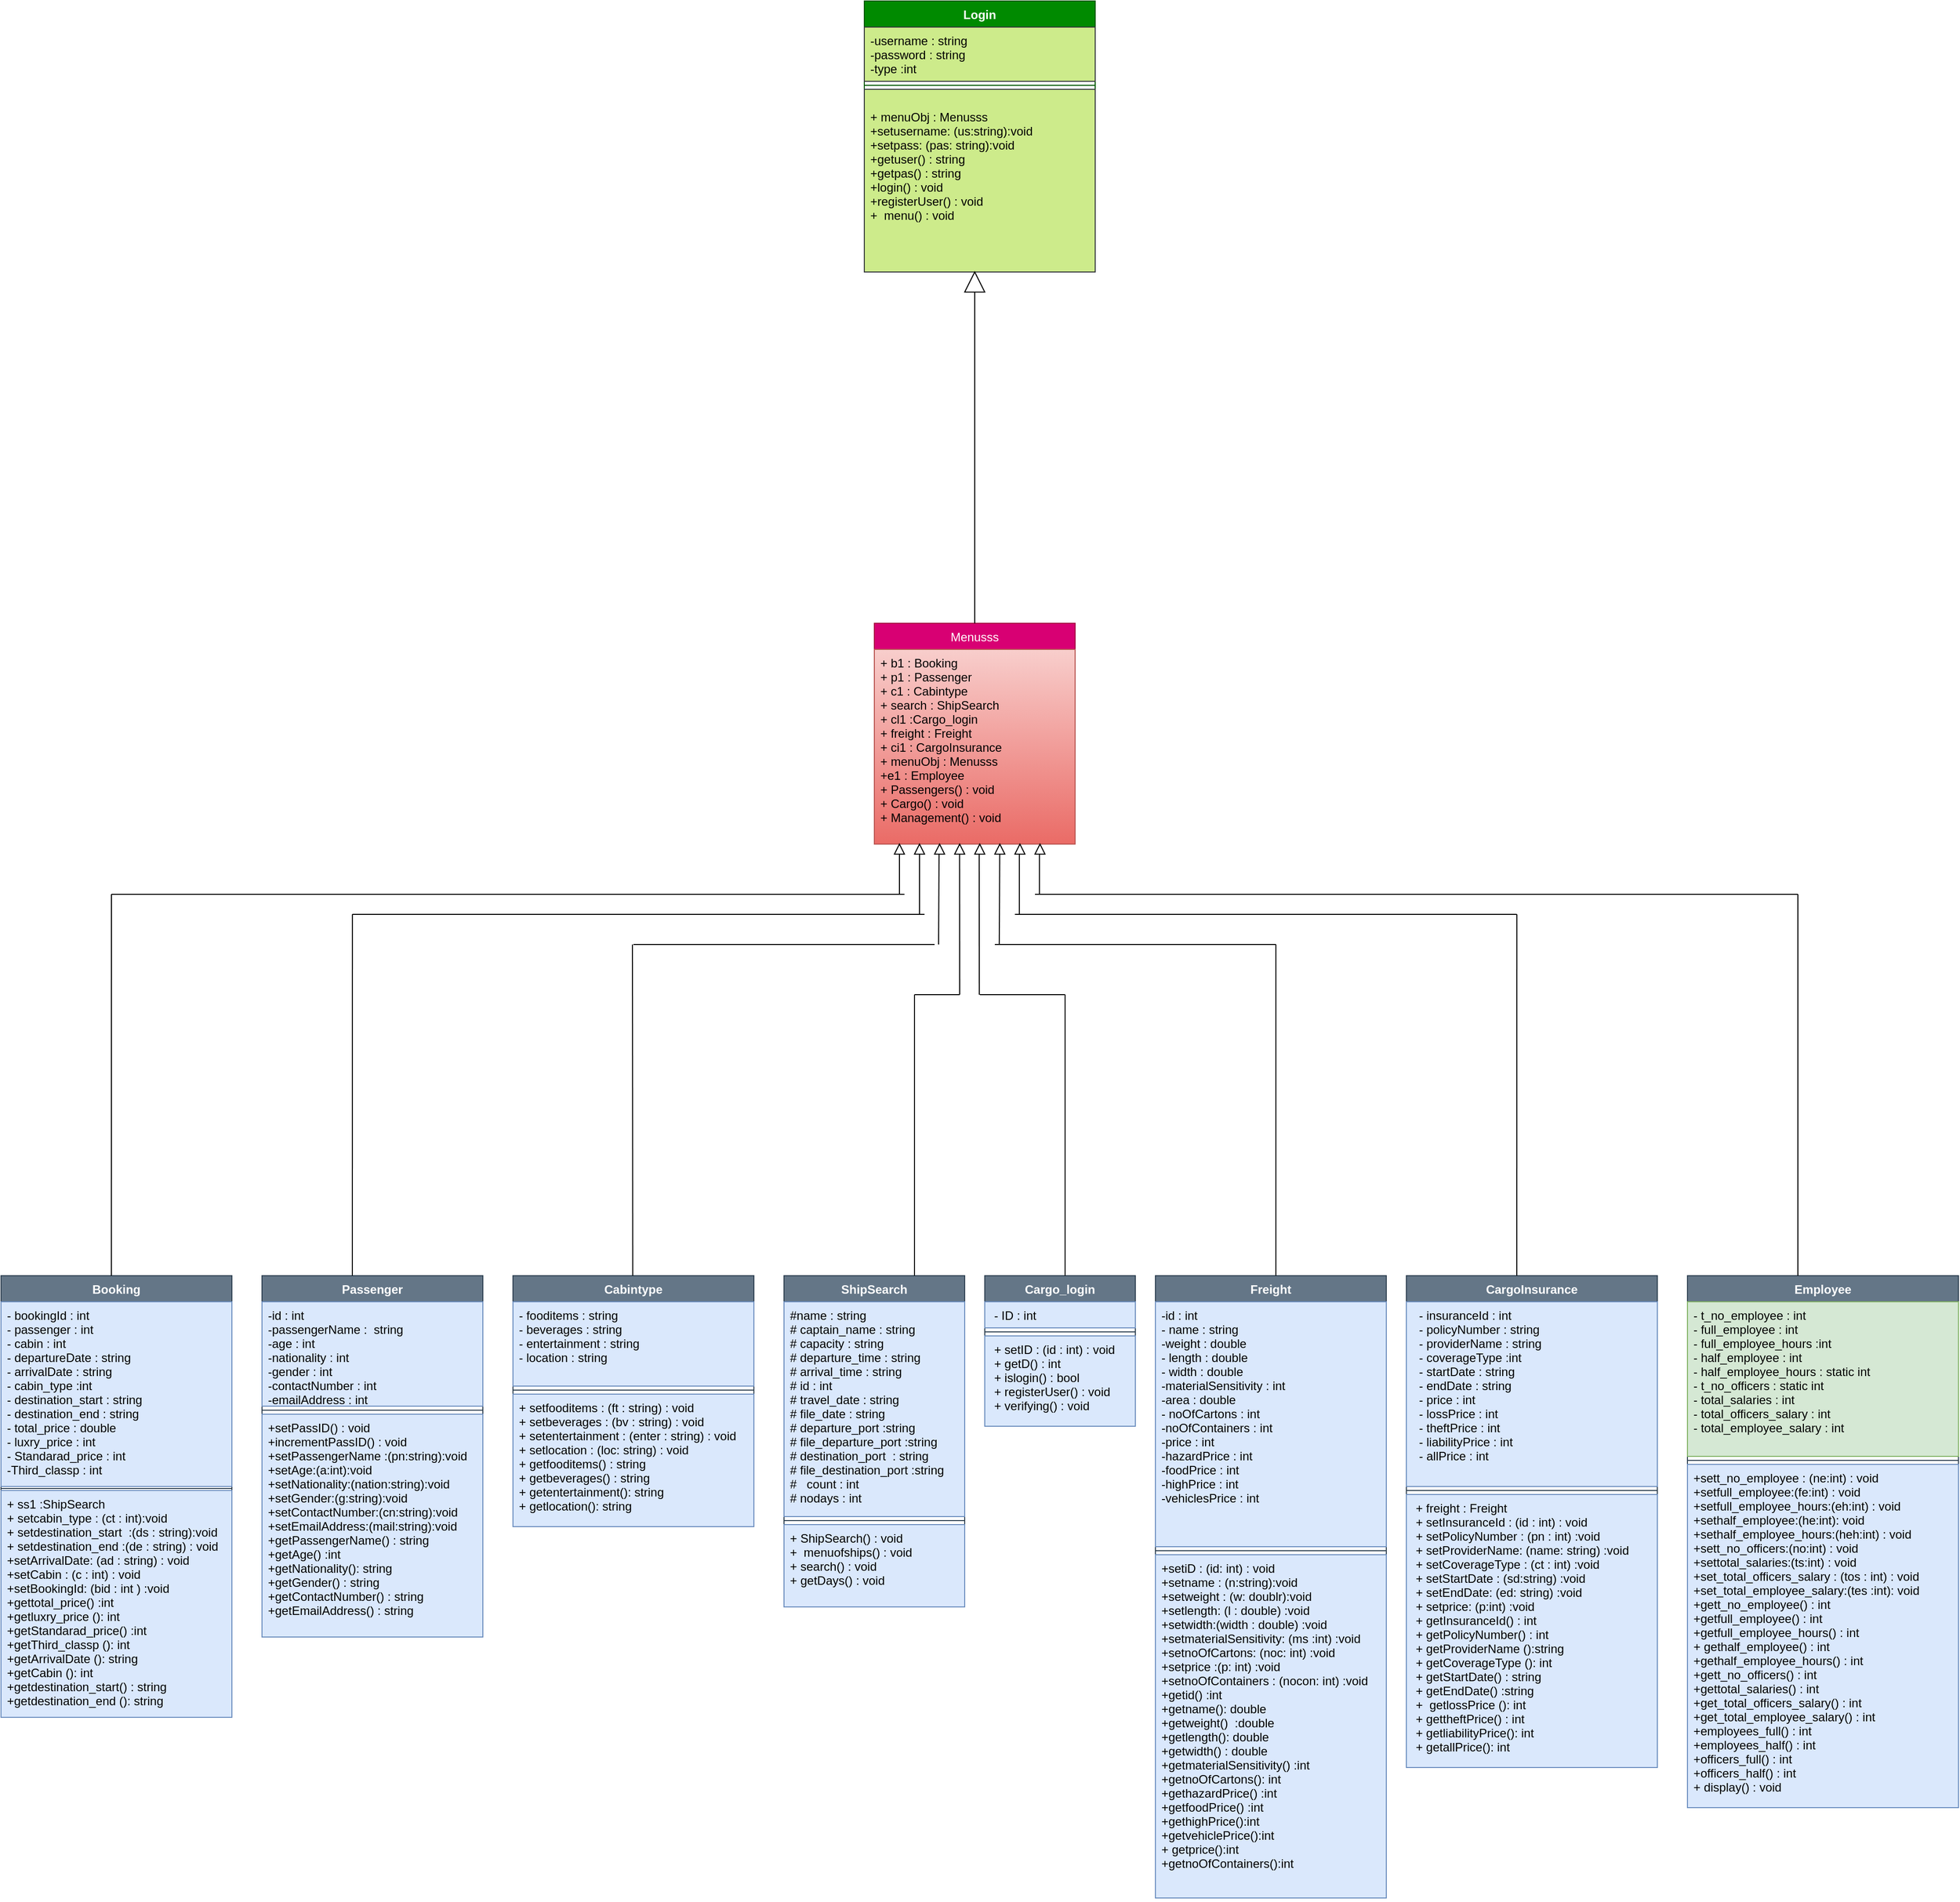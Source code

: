 <mxfile version="20.8.16" type="device"><diagram name="Page-1" id="kOoUoBZ99sIUN4hhtV4K"><mxGraphModel dx="2084" dy="1837" grid="1" gridSize="10" guides="1" tooltips="1" connect="1" arrows="1" fold="1" page="1" pageScale="1" pageWidth="850" pageHeight="1100" math="0" shadow="0"><root><mxCell id="0"/><mxCell id="1" parent="0"/><mxCell id="GzCBvPcIH6a8nWJzBj2j-1" value="Booking" style="swimlane;fontStyle=1;align=center;verticalAlign=top;childLayout=stackLayout;horizontal=1;startSize=26;horizontalStack=0;resizeParent=1;resizeParentMax=0;resizeLast=0;collapsible=1;marginBottom=0;fillColor=#647687;fontColor=#ffffff;strokeColor=#314354;" vertex="1" parent="1"><mxGeometry x="-430" y="640" width="230" height="440" as="geometry"><mxRectangle x="50" y="440" width="95" height="30" as="alternateBounds"/></mxGeometry></mxCell><mxCell id="GzCBvPcIH6a8nWJzBj2j-2" value="- bookingId : int&#10;- passenger : int&#10;- cabin : int&#10;- departureDate : string&#10;- arrivalDate : string&#10;- cabin_type :int&#10;- destination_start : string&#10;- destination_end : string&#10;- total_price : double&#10;- luxry_price : int&#10;- Standarad_price : int&#10;-Third_classp : int" style="text;strokeColor=#6c8ebf;fillColor=#dae8fc;align=left;verticalAlign=top;spacingLeft=4;spacingRight=4;overflow=hidden;rotatable=0;points=[[0,0.5],[1,0.5]];portConstraint=eastwest;" vertex="1" parent="GzCBvPcIH6a8nWJzBj2j-1"><mxGeometry y="26" width="230" height="184" as="geometry"/></mxCell><mxCell id="GzCBvPcIH6a8nWJzBj2j-3" value="" style="line;strokeWidth=1;fillColor=none;align=left;verticalAlign=middle;spacingTop=-1;spacingLeft=3;spacingRight=3;rotatable=0;labelPosition=right;points=[];portConstraint=eastwest;strokeColor=inherit;" vertex="1" parent="GzCBvPcIH6a8nWJzBj2j-1"><mxGeometry y="210" width="230" height="4" as="geometry"/></mxCell><mxCell id="GzCBvPcIH6a8nWJzBj2j-4" value="+ ss1 :ShipSearch&#10;+ setcabin_type : (ct : int):void&#10;+ setdestination_start  :(ds : string):void&#10;+ setdestination_end :(de : string) : void&#10;+setArrivalDate: (ad : string) : void&#10;+setCabin : (c : int) : void&#10;+setBookingId: (bid : int ) :void&#10;+gettotal_price() :int&#10;+getluxry_price (): int&#10;+getStandarad_price() :int&#10;+getThird_classp (): int&#10;+getArrivalDate (): string&#10;+getCabin (): int&#10;+getdestination_start() : string&#10;+getdestination_end (): string" style="text;strokeColor=#6c8ebf;fillColor=#dae8fc;align=left;verticalAlign=top;spacingLeft=4;spacingRight=4;overflow=hidden;rotatable=0;points=[[0,0.5],[1,0.5]];portConstraint=eastwest;" vertex="1" parent="GzCBvPcIH6a8nWJzBj2j-1"><mxGeometry y="214" width="230" height="226" as="geometry"/></mxCell><mxCell id="GzCBvPcIH6a8nWJzBj2j-5" value="Cabintype" style="swimlane;fontStyle=1;align=center;verticalAlign=top;childLayout=stackLayout;horizontal=1;startSize=26;horizontalStack=0;resizeParent=1;resizeParentMax=0;resizeLast=0;collapsible=1;marginBottom=0;fillColor=#647687;fontColor=#ffffff;strokeColor=#314354;" vertex="1" parent="1"><mxGeometry x="80" y="640" width="240" height="250" as="geometry"><mxRectangle x="440" y="560" width="100" height="30" as="alternateBounds"/></mxGeometry></mxCell><mxCell id="GzCBvPcIH6a8nWJzBj2j-6" value="- fooditems : string&#10;- beverages : string&#10;- entertainment : string&#10;- location : string" style="text;strokeColor=#6c8ebf;fillColor=#dae8fc;align=left;verticalAlign=top;spacingLeft=4;spacingRight=4;overflow=hidden;rotatable=0;points=[[0,0.5],[1,0.5]];portConstraint=eastwest;" vertex="1" parent="GzCBvPcIH6a8nWJzBj2j-5"><mxGeometry y="26" width="240" height="84" as="geometry"/></mxCell><mxCell id="GzCBvPcIH6a8nWJzBj2j-7" value="" style="line;strokeWidth=1;fillColor=none;align=left;verticalAlign=middle;spacingTop=-1;spacingLeft=3;spacingRight=3;rotatable=0;labelPosition=right;points=[];portConstraint=eastwest;strokeColor=inherit;" vertex="1" parent="GzCBvPcIH6a8nWJzBj2j-5"><mxGeometry y="110" width="240" height="8" as="geometry"/></mxCell><mxCell id="GzCBvPcIH6a8nWJzBj2j-8" value="+ setfooditems : (ft : string) : void&#10;+ setbeverages : (bv : string) : void&#10;+ setentertainment : (enter : string) : void&#10;+ setlocation : (loc: string) : void&#10;+ getfooditems() : string&#10;+ getbeverages() : string&#10;+ getentertainment(): string&#10;+ getlocation(): string" style="text;strokeColor=#6c8ebf;fillColor=#dae8fc;align=left;verticalAlign=top;spacingLeft=4;spacingRight=4;overflow=hidden;rotatable=0;points=[[0,0.5],[1,0.5]];portConstraint=eastwest;" vertex="1" parent="GzCBvPcIH6a8nWJzBj2j-5"><mxGeometry y="118" width="240" height="132" as="geometry"/></mxCell><mxCell id="GzCBvPcIH6a8nWJzBj2j-9" value="CargoInsurance" style="swimlane;fontStyle=1;align=center;verticalAlign=top;childLayout=stackLayout;horizontal=1;startSize=26;horizontalStack=0;resizeParent=1;resizeParentMax=0;resizeLast=0;collapsible=1;marginBottom=0;fillColor=#647687;fontColor=#ffffff;strokeColor=#314354;" vertex="1" parent="1"><mxGeometry x="970" y="640" width="250" height="490" as="geometry"><mxRectangle x="970" y="640" width="100" height="30" as="alternateBounds"/></mxGeometry></mxCell><mxCell id="GzCBvPcIH6a8nWJzBj2j-10" value="  - insuranceId : int&#10;  - policyNumber : string&#10;  - providerName : string&#10;  - coverageType :int&#10;  - startDate : string&#10;  - endDate : string&#10;  - price : int&#10;  - lossPrice : int&#10;  - theftPrice : int&#10;  - liabilityPrice : int&#10;  - allPrice : int" style="text;strokeColor=#6c8ebf;fillColor=#dae8fc;align=left;verticalAlign=top;spacingLeft=4;spacingRight=4;overflow=hidden;rotatable=0;points=[[0,0.5],[1,0.5]];portConstraint=eastwest;" vertex="1" parent="GzCBvPcIH6a8nWJzBj2j-9"><mxGeometry y="26" width="250" height="184" as="geometry"/></mxCell><mxCell id="GzCBvPcIH6a8nWJzBj2j-11" value="" style="line;strokeWidth=1;fillColor=none;align=left;verticalAlign=middle;spacingTop=-1;spacingLeft=3;spacingRight=3;rotatable=0;labelPosition=right;points=[];portConstraint=eastwest;strokeColor=inherit;" vertex="1" parent="GzCBvPcIH6a8nWJzBj2j-9"><mxGeometry y="210" width="250" height="8" as="geometry"/></mxCell><mxCell id="GzCBvPcIH6a8nWJzBj2j-12" value=" + freight : Freight&#10; + setInsuranceId : (id : int) : void&#10; + setPolicyNumber : (pn : int) :void&#10; + setProviderName: (name: string) :void&#10; + setCoverageType : (ct : int) :void&#10; + setStartDate : (sd:string) :void&#10; + setEndDate: (ed: string) :void&#10; + setprice: (p:int) :void&#10; + getInsuranceId() : int&#10; + getPolicyNumber() : int&#10; + getProviderName ():string&#10; + getCoverageType (): int&#10; + getStartDate() : string&#10; + getEndDate() :string&#10; +  getlossPrice (): int&#10; + gettheftPrice() : int&#10; + getliabilityPrice(): int&#10; + getallPrice(): int&#10;" style="text;strokeColor=#6c8ebf;fillColor=#dae8fc;align=left;verticalAlign=top;spacingLeft=4;spacingRight=4;overflow=hidden;rotatable=0;points=[[0,0.5],[1,0.5]];portConstraint=eastwest;" vertex="1" parent="GzCBvPcIH6a8nWJzBj2j-9"><mxGeometry y="218" width="250" height="272" as="geometry"/></mxCell><mxCell id="GzCBvPcIH6a8nWJzBj2j-14" value="Cargo_login" style="swimlane;fontStyle=1;align=center;verticalAlign=top;childLayout=stackLayout;horizontal=1;startSize=26;horizontalStack=0;resizeParent=1;resizeParentMax=0;resizeLast=0;collapsible=1;marginBottom=0;fillColor=#647687;fontColor=#ffffff;strokeColor=#314354;" vertex="1" parent="1"><mxGeometry x="550" y="640" width="150" height="150" as="geometry"><mxRectangle x="550" y="640" width="110" height="30" as="alternateBounds"/></mxGeometry></mxCell><mxCell id="GzCBvPcIH6a8nWJzBj2j-15" value=" - ID : int" style="text;strokeColor=#6c8ebf;fillColor=#dae8fc;align=left;verticalAlign=top;spacingLeft=4;spacingRight=4;overflow=hidden;rotatable=0;points=[[0,0.5],[1,0.5]];portConstraint=eastwest;" vertex="1" parent="GzCBvPcIH6a8nWJzBj2j-14"><mxGeometry y="26" width="150" height="26" as="geometry"/></mxCell><mxCell id="GzCBvPcIH6a8nWJzBj2j-16" value="" style="line;strokeWidth=1;fillColor=none;align=left;verticalAlign=middle;spacingTop=-1;spacingLeft=3;spacingRight=3;rotatable=0;labelPosition=right;points=[];portConstraint=eastwest;strokeColor=inherit;" vertex="1" parent="GzCBvPcIH6a8nWJzBj2j-14"><mxGeometry y="52" width="150" height="8" as="geometry"/></mxCell><mxCell id="GzCBvPcIH6a8nWJzBj2j-17" value=" + setID : (id : int) : void&#10; + getD() : int&#10; + islogin() : bool&#10; + registerUser() : void&#10; + verifying() : void" style="text;strokeColor=#6c8ebf;fillColor=#dae8fc;align=left;verticalAlign=top;spacingLeft=4;spacingRight=4;overflow=hidden;rotatable=0;points=[[0,0.5],[1,0.5]];portConstraint=eastwest;" vertex="1" parent="GzCBvPcIH6a8nWJzBj2j-14"><mxGeometry y="60" width="150" height="90" as="geometry"/></mxCell><mxCell id="GzCBvPcIH6a8nWJzBj2j-19" value="Employee" style="swimlane;fontStyle=1;align=center;verticalAlign=top;childLayout=stackLayout;horizontal=1;startSize=26;horizontalStack=0;resizeParent=1;resizeParentMax=0;resizeLast=0;collapsible=1;marginBottom=0;fillColor=#647687;fontColor=#ffffff;strokeColor=#314354;" vertex="1" parent="1"><mxGeometry x="1250" y="640" width="270" height="530" as="geometry"><mxRectangle x="1250" y="640" width="100" height="30" as="alternateBounds"/></mxGeometry></mxCell><mxCell id="GzCBvPcIH6a8nWJzBj2j-20" value="- t_no_employee : int&#10;- full_employee : int&#10;- full_employee_hours :int&#10;- half_employee : int&#10;&#9;&#9;- half_employee_hours : static int&#10;&#9;&#9;- t_no_officers : static int&#10;&#9;&#9;- total_salaries : int&#10;&#9;&#9;- total_officers_salary : int&#10;&#9;&#9;- total_employee_salary : int" style="text;strokeColor=#82b366;fillColor=#d5e8d4;align=left;verticalAlign=top;spacingLeft=4;spacingRight=4;overflow=hidden;rotatable=0;points=[[0,0.5],[1,0.5]];portConstraint=eastwest;" vertex="1" parent="GzCBvPcIH6a8nWJzBj2j-19"><mxGeometry y="26" width="270" height="154" as="geometry"/></mxCell><mxCell id="GzCBvPcIH6a8nWJzBj2j-21" value="" style="line;strokeWidth=1;fillColor=none;align=left;verticalAlign=middle;spacingTop=-1;spacingLeft=3;spacingRight=3;rotatable=0;labelPosition=right;points=[];portConstraint=eastwest;strokeColor=inherit;" vertex="1" parent="GzCBvPcIH6a8nWJzBj2j-19"><mxGeometry y="180" width="270" height="8" as="geometry"/></mxCell><mxCell id="GzCBvPcIH6a8nWJzBj2j-22" value="+sett_no_employee : (ne:int) : void&#10;+setfull_employee:(fe:int) : void&#10;+setfull_employee_hours:(eh:int) : void&#10;+sethalf_employee:(he:int): void&#10;+sethalf_employee_hours:(heh:int) : void&#10;+sett_no_officers:(no:int) : void&#10;+settotal_salaries:(ts:int) : void&#10;+set_total_officers_salary : (tos : int) : void&#10;+set_total_employee_salary:(tes :int): void&#10;+gett_no_employee() : int&#10;+getfull_employee() : int&#10;+getfull_employee_hours() : int&#10;+ gethalf_employee() : int&#10;+gethalf_employee_hours() : int&#10;+gett_no_officers() : int&#10;+gettotal_salaries() : int&#10;+get_total_officers_salary() : int&#10;+get_total_employee_salary() : int&#10;+employees_full() : int&#10;+employees_half() : int&#10;+officers_full() : int&#10;+officers_half() : int&#10;+ display() : void" style="text;strokeColor=#6c8ebf;fillColor=#dae8fc;align=left;verticalAlign=top;spacingLeft=4;spacingRight=4;overflow=hidden;rotatable=0;points=[[0,0.5],[1,0.5]];portConstraint=eastwest;" vertex="1" parent="GzCBvPcIH6a8nWJzBj2j-19"><mxGeometry y="188" width="270" height="342" as="geometry"/></mxCell><mxCell id="GzCBvPcIH6a8nWJzBj2j-23" value="Freight" style="swimlane;fontStyle=1;align=center;verticalAlign=top;childLayout=stackLayout;horizontal=1;startSize=26;horizontalStack=0;resizeParent=1;resizeParentMax=0;resizeLast=0;collapsible=1;marginBottom=0;fillColor=#647687;fontColor=#ffffff;strokeColor=#314354;" vertex="1" parent="1"><mxGeometry x="720" y="640" width="230" height="620" as="geometry"><mxRectangle x="720" y="640" width="80" height="30" as="alternateBounds"/></mxGeometry></mxCell><mxCell id="GzCBvPcIH6a8nWJzBj2j-24" value="-id : int&#10;&#9;&#9;- name : string&#10;&#9;&#9;-weight : double&#10;&#9;&#9;- length : double&#10;&#9;&#9;- width : double&#10;&#9;&#9;-materialSensitivity : int&#10;&#9;&#9;-area : double&#10;&#9;&#9;- noOfCartons : int&#10;&#9;&#9;-noOfContainers : int&#10;&#9;&#9;-price : int&#10;&#9;&#9;-hazardPrice : int&#10;&#9;&#9;-foodPrice : int&#10;&#9;&#9;-highPrice : int&#10;&#9;&#9;-vehiclesPrice : int" style="text;strokeColor=#6c8ebf;fillColor=#dae8fc;align=left;verticalAlign=top;spacingLeft=4;spacingRight=4;overflow=hidden;rotatable=0;points=[[0,0.5],[1,0.5]];portConstraint=eastwest;" vertex="1" parent="GzCBvPcIH6a8nWJzBj2j-23"><mxGeometry y="26" width="230" height="244" as="geometry"/></mxCell><mxCell id="GzCBvPcIH6a8nWJzBj2j-25" value="" style="line;strokeWidth=1;fillColor=none;align=left;verticalAlign=middle;spacingTop=-1;spacingLeft=3;spacingRight=3;rotatable=0;labelPosition=right;points=[];portConstraint=eastwest;strokeColor=inherit;" vertex="1" parent="GzCBvPcIH6a8nWJzBj2j-23"><mxGeometry y="270" width="230" height="8" as="geometry"/></mxCell><mxCell id="GzCBvPcIH6a8nWJzBj2j-26" value="+setiD : (id: int) : void&#10;+setname : (n:string):void&#10;+setweight : (w: doublr):void&#10;+setlength: (l : double) :void&#10;+setwidth:(width : double) :void&#10;+setmaterialSensitivity: (ms :int) :void&#10;+setnoOfCartons: (noc: int) :void&#10;+setprice :(p: int) :void&#10;+setnoOfContainers : (nocon: int) :void&#10;+getid() :int&#10;+getname(): double&#10;+getweight()  :double&#10;+getlength(): double&#10;+getwidth() : double&#10;+getmaterialSensitivity() :int&#10;+getnoOfCartons(): int&#10;+gethazardPrice() :int&#10;+getfoodPrice() :int&#10;+gethighPrice():int&#10;+getvehiclePrice():int&#10;+ getprice():int&#10;+getnoOfContainers():int" style="text;strokeColor=#6c8ebf;fillColor=#dae8fc;align=left;verticalAlign=top;spacingLeft=4;spacingRight=4;overflow=hidden;rotatable=0;points=[[0,0.5],[1,0.5]];portConstraint=eastwest;" vertex="1" parent="GzCBvPcIH6a8nWJzBj2j-23"><mxGeometry y="278" width="230" height="342" as="geometry"/></mxCell><mxCell id="GzCBvPcIH6a8nWJzBj2j-27" value="Login" style="swimlane;fontStyle=1;align=center;verticalAlign=top;childLayout=stackLayout;horizontal=1;startSize=26;horizontalStack=0;resizeParent=1;resizeParentMax=0;resizeLast=0;collapsible=1;marginBottom=0;fillColor=#008a00;strokeColor=#005700;fontColor=#ffffff;" vertex="1" parent="1"><mxGeometry x="430" y="-630" width="230" height="270" as="geometry"><mxRectangle x="505" y="-300" width="70" height="30" as="alternateBounds"/></mxGeometry></mxCell><mxCell id="GzCBvPcIH6a8nWJzBj2j-28" value="-username : string&#10;-password : string&#10;-type :int" style="text;strokeColor=#36393d;fillColor=#cdeb8b;align=left;verticalAlign=top;spacingLeft=4;spacingRight=4;overflow=hidden;rotatable=0;points=[[0,0.5],[1,0.5]];portConstraint=eastwest;" vertex="1" parent="GzCBvPcIH6a8nWJzBj2j-27"><mxGeometry y="26" width="230" height="54" as="geometry"/></mxCell><mxCell id="GzCBvPcIH6a8nWJzBj2j-29" value="" style="line;strokeWidth=1;fillColor=none;align=left;verticalAlign=middle;spacingTop=-1;spacingLeft=3;spacingRight=3;rotatable=0;labelPosition=right;points=[];portConstraint=eastwest;strokeColor=inherit;" vertex="1" parent="GzCBvPcIH6a8nWJzBj2j-27"><mxGeometry y="80" width="230" height="8" as="geometry"/></mxCell><mxCell id="GzCBvPcIH6a8nWJzBj2j-30" value="&#10;+ menuObj : Menusss&#10;+setusername: (us:string):void&#10;+setpass: (pas: string):void&#10;+getuser() : string&#10;+getpas() : string&#10;+login() : void&#10;+registerUser() : void&#10;+  menu() : void" style="text;strokeColor=#36393d;fillColor=#cdeb8b;align=left;verticalAlign=top;spacingLeft=4;spacingRight=4;overflow=hidden;rotatable=0;points=[[0,0.5],[1,0.5]];portConstraint=eastwest;" vertex="1" parent="GzCBvPcIH6a8nWJzBj2j-27"><mxGeometry y="88" width="230" height="182" as="geometry"/></mxCell><mxCell id="GzCBvPcIH6a8nWJzBj2j-36" value="Menusss" style="swimlane;fontStyle=0;childLayout=stackLayout;horizontal=1;startSize=26;fillColor=#d80073;horizontalStack=0;resizeParent=1;resizeParentMax=0;resizeLast=0;collapsible=1;marginBottom=0;strokeColor=#A50040;fontColor=#ffffff;" vertex="1" parent="1"><mxGeometry x="440" y="-10" width="200" height="220" as="geometry"><mxRectangle x="370" y="200" width="90" height="30" as="alternateBounds"/></mxGeometry></mxCell><mxCell id="GzCBvPcIH6a8nWJzBj2j-37" value="+ b1 : Booking &#10;+ p1 : Passenger &#10;+ c1 : Cabintype &#10;+ search : ShipSearch&#10;+ cl1 :Cargo_login &#10;+ freight : Freight &#10;+ ci1 : CargoInsurance &#10;+ menuObj : Menusss&#10;+e1 : Employee&#10;+ Passengers() : void&#10;+ Cargo() : void&#10;+ Management() : void" style="text;strokeColor=#b85450;fillColor=#f8cecc;align=left;verticalAlign=top;spacingLeft=4;spacingRight=4;overflow=hidden;rotatable=0;points=[[0,0.5],[1,0.5]];portConstraint=eastwest;gradientColor=#ea6b66;" vertex="1" parent="GzCBvPcIH6a8nWJzBj2j-36"><mxGeometry y="26" width="200" height="194" as="geometry"/></mxCell><mxCell id="GzCBvPcIH6a8nWJzBj2j-40" value="Passenger" style="swimlane;fontStyle=1;align=center;verticalAlign=top;childLayout=stackLayout;horizontal=1;startSize=26;horizontalStack=0;resizeParent=1;resizeParentMax=0;resizeLast=0;collapsible=1;marginBottom=0;fillColor=#647687;fontColor=#ffffff;strokeColor=#314354;" vertex="1" parent="1"><mxGeometry x="-170" y="640" width="220" height="360" as="geometry"><mxRectangle x="280" y="560" width="100" height="30" as="alternateBounds"/></mxGeometry></mxCell><mxCell id="GzCBvPcIH6a8nWJzBj2j-41" value="-id : int&#10;-passengerName :  string&#10;-age : int&#10;-nationality : int&#10;-gender : int&#10;-contactNumber : int&#10;-emailAddress : int" style="text;strokeColor=#6c8ebf;fillColor=#dae8fc;align=left;verticalAlign=top;spacingLeft=4;spacingRight=4;overflow=hidden;rotatable=0;points=[[0,0.5],[1,0.5]];portConstraint=eastwest;" vertex="1" parent="GzCBvPcIH6a8nWJzBj2j-40"><mxGeometry y="26" width="220" height="104" as="geometry"/></mxCell><mxCell id="GzCBvPcIH6a8nWJzBj2j-42" value="" style="line;strokeWidth=1;fillColor=none;align=left;verticalAlign=middle;spacingTop=-1;spacingLeft=3;spacingRight=3;rotatable=0;labelPosition=right;points=[];portConstraint=eastwest;strokeColor=inherit;" vertex="1" parent="GzCBvPcIH6a8nWJzBj2j-40"><mxGeometry y="130" width="220" height="8" as="geometry"/></mxCell><mxCell id="GzCBvPcIH6a8nWJzBj2j-43" value="+setPassID() : void&#10;+incrementPassID() : void&#10;+setPassengerName :(pn:string):void&#10;+setAge:(a:int):void&#10;+setNationality:(nation:string):void&#10;+setGender:(g:string):void&#10;+setContactNumber:(cn:string):void&#10;+setEmailAddress:(mail:string):void&#10;+getPassengerName() : string&#10;+getAge() :int&#10;+getNationality(): string &#10;+getGender() : string&#10;+getContactNumber() : string&#10;+getEmailAddress() : string" style="text;strokeColor=#6c8ebf;fillColor=#dae8fc;align=left;verticalAlign=top;spacingLeft=4;spacingRight=4;overflow=hidden;rotatable=0;points=[[0,0.5],[1,0.5]];portConstraint=eastwest;" vertex="1" parent="GzCBvPcIH6a8nWJzBj2j-40"><mxGeometry y="138" width="220" height="222" as="geometry"/></mxCell><mxCell id="GzCBvPcIH6a8nWJzBj2j-44" value="ShipSearch" style="swimlane;fontStyle=1;align=center;verticalAlign=top;childLayout=stackLayout;horizontal=1;startSize=26;horizontalStack=0;resizeParent=1;resizeParentMax=0;resizeLast=0;collapsible=1;marginBottom=0;fillColor=#647687;fontColor=#ffffff;strokeColor=#314354;" vertex="1" parent="1"><mxGeometry x="350" y="640" width="180" height="330" as="geometry"><mxRectangle x="700" y="560" width="110" height="30" as="alternateBounds"/></mxGeometry></mxCell><mxCell id="GzCBvPcIH6a8nWJzBj2j-45" value="#name : string&#10;# captain_name : string&#10;# capacity : string&#10;# departure_time : string&#10;# arrival_time : string&#10;# id : int&#10;# travel_date : string&#10;# file_date : string &#10;# departure_port :string&#10;# file_departure_port :string&#10;# destination_port  : string&#10;# file_destination_port :string&#10;#   count : int&#10;# nodays : int" style="text;strokeColor=#6c8ebf;fillColor=#dae8fc;align=left;verticalAlign=top;spacingLeft=4;spacingRight=4;overflow=hidden;rotatable=0;points=[[0,0.5],[1,0.5]];portConstraint=eastwest;" vertex="1" parent="GzCBvPcIH6a8nWJzBj2j-44"><mxGeometry y="26" width="180" height="214" as="geometry"/></mxCell><mxCell id="GzCBvPcIH6a8nWJzBj2j-46" value="" style="line;strokeWidth=1;fillColor=none;align=left;verticalAlign=middle;spacingTop=-1;spacingLeft=3;spacingRight=3;rotatable=0;labelPosition=right;points=[];portConstraint=eastwest;strokeColor=inherit;" vertex="1" parent="GzCBvPcIH6a8nWJzBj2j-44"><mxGeometry y="240" width="180" height="8" as="geometry"/></mxCell><mxCell id="GzCBvPcIH6a8nWJzBj2j-47" value="+ ShipSearch() : void&#10;+  menuofships() : void&#10;+ search() : void&#10;+ getDays() : void " style="text;strokeColor=#6c8ebf;fillColor=#dae8fc;align=left;verticalAlign=top;spacingLeft=4;spacingRight=4;overflow=hidden;rotatable=0;points=[[0,0.5],[1,0.5]];portConstraint=eastwest;" vertex="1" parent="GzCBvPcIH6a8nWJzBj2j-44"><mxGeometry y="248" width="180" height="82" as="geometry"/></mxCell><mxCell id="GzCBvPcIH6a8nWJzBj2j-58" value="" style="triangle;whiteSpace=wrap;html=1;direction=north;" vertex="1" parent="1"><mxGeometry x="530" y="-360" width="20" height="20" as="geometry"/></mxCell><mxCell id="GzCBvPcIH6a8nWJzBj2j-60" value="" style="triangle;whiteSpace=wrap;html=1;direction=north;" vertex="1" parent="1"><mxGeometry x="460" y="210" width="10" height="10" as="geometry"/></mxCell><mxCell id="GzCBvPcIH6a8nWJzBj2j-62" value="" style="triangle;whiteSpace=wrap;html=1;direction=north;" vertex="1" parent="1"><mxGeometry x="580" y="210" width="10" height="10" as="geometry"/></mxCell><mxCell id="GzCBvPcIH6a8nWJzBj2j-64" value="" style="triangle;whiteSpace=wrap;html=1;direction=north;" vertex="1" parent="1"><mxGeometry x="480" y="210" width="10" height="10" as="geometry"/></mxCell><mxCell id="GzCBvPcIH6a8nWJzBj2j-65" value="" style="triangle;whiteSpace=wrap;html=1;direction=north;" vertex="1" parent="1"><mxGeometry x="500" y="210" width="10" height="10" as="geometry"/></mxCell><mxCell id="GzCBvPcIH6a8nWJzBj2j-66" value="" style="triangle;whiteSpace=wrap;html=1;direction=north;" vertex="1" parent="1"><mxGeometry x="520" y="210" width="10" height="10" as="geometry"/></mxCell><mxCell id="GzCBvPcIH6a8nWJzBj2j-67" value="" style="triangle;whiteSpace=wrap;html=1;direction=north;" vertex="1" parent="1"><mxGeometry x="540" y="210" width="10" height="10" as="geometry"/></mxCell><mxCell id="GzCBvPcIH6a8nWJzBj2j-68" value="" style="triangle;whiteSpace=wrap;html=1;direction=north;" vertex="1" parent="1"><mxGeometry x="560" y="210" width="10" height="10" as="geometry"/></mxCell><mxCell id="GzCBvPcIH6a8nWJzBj2j-71" value="" style="endArrow=none;html=1;rounded=0;fontColor=none;exitX=0.5;exitY=0;exitDx=0;exitDy=0;" edge="1" parent="1" source="GzCBvPcIH6a8nWJzBj2j-36"><mxGeometry width="50" height="50" relative="1" as="geometry"><mxPoint x="710" y="-270" as="sourcePoint"/><mxPoint x="540" y="-340" as="targetPoint"/></mxGeometry></mxCell><mxCell id="GzCBvPcIH6a8nWJzBj2j-72" value="" style="endArrow=none;html=1;rounded=0;fontColor=none;exitX=0.478;exitY=0;exitDx=0;exitDy=0;exitPerimeter=0;" edge="1" parent="1" source="GzCBvPcIH6a8nWJzBj2j-1"><mxGeometry width="50" height="50" relative="1" as="geometry"><mxPoint x="-310" y="580" as="sourcePoint"/><mxPoint x="-320" y="260" as="targetPoint"/><Array as="points"/></mxGeometry></mxCell><mxCell id="GzCBvPcIH6a8nWJzBj2j-73" value="" style="endArrow=none;html=1;rounded=0;fontColor=none;exitX=0.478;exitY=0;exitDx=0;exitDy=0;exitPerimeter=0;" edge="1" parent="1"><mxGeometry width="50" height="50" relative="1" as="geometry"><mxPoint x="-80.0" y="640" as="sourcePoint"/><mxPoint x="-79.94" y="280" as="targetPoint"/></mxGeometry></mxCell><mxCell id="GzCBvPcIH6a8nWJzBj2j-74" value="" style="endArrow=none;html=1;rounded=0;fontColor=none;exitX=0.478;exitY=0;exitDx=0;exitDy=0;exitPerimeter=0;" edge="1" parent="1"><mxGeometry width="50" height="50" relative="1" as="geometry"><mxPoint x="199.33" y="640" as="sourcePoint"/><mxPoint x="199" y="310" as="targetPoint"/></mxGeometry></mxCell><mxCell id="GzCBvPcIH6a8nWJzBj2j-75" value="" style="endArrow=none;html=1;rounded=0;fontColor=none;exitX=0.478;exitY=0;exitDx=0;exitDy=0;exitPerimeter=0;" edge="1" parent="1"><mxGeometry width="50" height="50" relative="1" as="geometry"><mxPoint x="480.0" y="640" as="sourcePoint"/><mxPoint x="480" y="360" as="targetPoint"/></mxGeometry></mxCell><mxCell id="GzCBvPcIH6a8nWJzBj2j-76" value="" style="endArrow=none;html=1;rounded=0;fontColor=none;exitX=0.478;exitY=0;exitDx=0;exitDy=0;exitPerimeter=0;" edge="1" parent="1"><mxGeometry width="50" height="50" relative="1" as="geometry"><mxPoint x="630" y="640" as="sourcePoint"/><mxPoint x="630" y="360" as="targetPoint"/></mxGeometry></mxCell><mxCell id="GzCBvPcIH6a8nWJzBj2j-77" value="" style="endArrow=none;html=1;rounded=0;fontColor=none;exitX=0.478;exitY=0;exitDx=0;exitDy=0;exitPerimeter=0;" edge="1" parent="1"><mxGeometry width="50" height="50" relative="1" as="geometry"><mxPoint x="840" y="640" as="sourcePoint"/><mxPoint x="840" y="310" as="targetPoint"/></mxGeometry></mxCell><mxCell id="GzCBvPcIH6a8nWJzBj2j-78" value="" style="endArrow=none;html=1;rounded=0;fontColor=none;exitX=0.478;exitY=0;exitDx=0;exitDy=0;exitPerimeter=0;" edge="1" parent="1"><mxGeometry width="50" height="50" relative="1" as="geometry"><mxPoint x="1080" y="640" as="sourcePoint"/><mxPoint x="1080.06" y="280" as="targetPoint"/></mxGeometry></mxCell><mxCell id="GzCBvPcIH6a8nWJzBj2j-79" value="" style="endArrow=none;html=1;rounded=0;fontColor=none;exitX=0.478;exitY=0;exitDx=0;exitDy=0;exitPerimeter=0;" edge="1" parent="1"><mxGeometry width="50" height="50" relative="1" as="geometry"><mxPoint x="1360" y="640" as="sourcePoint"/><mxPoint x="1360" y="260" as="targetPoint"/></mxGeometry></mxCell><mxCell id="GzCBvPcIH6a8nWJzBj2j-83" value="" style="endArrow=none;html=1;rounded=0;fontColor=none;entryX=0;entryY=0.5;entryDx=0;entryDy=0;" edge="1" parent="1" target="GzCBvPcIH6a8nWJzBj2j-60"><mxGeometry width="50" height="50" relative="1" as="geometry"><mxPoint x="465" y="260" as="sourcePoint"/><mxPoint x="270" y="380" as="targetPoint"/></mxGeometry></mxCell><mxCell id="GzCBvPcIH6a8nWJzBj2j-84" value="" style="endArrow=none;html=1;rounded=0;fontColor=none;" edge="1" parent="1"><mxGeometry width="50" height="50" relative="1" as="geometry"><mxPoint x="-320" y="260" as="sourcePoint"/><mxPoint x="470" y="260" as="targetPoint"/></mxGeometry></mxCell><mxCell id="GzCBvPcIH6a8nWJzBj2j-85" value="" style="endArrow=none;html=1;rounded=0;fontColor=none;entryX=0;entryY=0.5;entryDx=0;entryDy=0;" edge="1" parent="1" target="GzCBvPcIH6a8nWJzBj2j-64"><mxGeometry width="50" height="50" relative="1" as="geometry"><mxPoint x="485" y="280" as="sourcePoint"/><mxPoint x="490" y="230" as="targetPoint"/></mxGeometry></mxCell><mxCell id="GzCBvPcIH6a8nWJzBj2j-86" value="" style="endArrow=none;html=1;rounded=0;fontColor=none;" edge="1" parent="1"><mxGeometry width="50" height="50" relative="1" as="geometry"><mxPoint x="-80" y="280" as="sourcePoint"/><mxPoint x="490" y="280" as="targetPoint"/></mxGeometry></mxCell><mxCell id="GzCBvPcIH6a8nWJzBj2j-87" value="" style="endArrow=none;html=1;rounded=0;fontColor=none;entryX=0;entryY=0.5;entryDx=0;entryDy=0;" edge="1" parent="1"><mxGeometry width="50" height="50" relative="1" as="geometry"><mxPoint x="504" y="310" as="sourcePoint"/><mxPoint x="504.44" y="220" as="targetPoint"/></mxGeometry></mxCell><mxCell id="GzCBvPcIH6a8nWJzBj2j-88" value="" style="endArrow=none;html=1;rounded=0;fontColor=none;" edge="1" parent="1"><mxGeometry width="50" height="50" relative="1" as="geometry"><mxPoint x="200" y="310" as="sourcePoint"/><mxPoint x="500" y="310" as="targetPoint"/></mxGeometry></mxCell><mxCell id="GzCBvPcIH6a8nWJzBj2j-89" value="" style="endArrow=none;html=1;rounded=0;fontColor=none;entryX=0;entryY=0.5;entryDx=0;entryDy=0;" edge="1" parent="1"><mxGeometry width="50" height="50" relative="1" as="geometry"><mxPoint x="525" y="360" as="sourcePoint"/><mxPoint x="524.88" y="220" as="targetPoint"/></mxGeometry></mxCell><mxCell id="GzCBvPcIH6a8nWJzBj2j-90" value="" style="endArrow=none;html=1;rounded=0;fontColor=none;entryX=0;entryY=0.5;entryDx=0;entryDy=0;" edge="1" parent="1"><mxGeometry width="50" height="50" relative="1" as="geometry"><mxPoint x="564.44" y="310" as="sourcePoint"/><mxPoint x="564.88" y="220" as="targetPoint"/></mxGeometry></mxCell><mxCell id="GzCBvPcIH6a8nWJzBj2j-91" value="" style="endArrow=none;html=1;rounded=0;fontColor=none;entryX=0;entryY=0.5;entryDx=0;entryDy=0;" edge="1" parent="1"><mxGeometry width="50" height="50" relative="1" as="geometry"><mxPoint x="544.56" y="360" as="sourcePoint"/><mxPoint x="544.44" y="220" as="targetPoint"/></mxGeometry></mxCell><mxCell id="GzCBvPcIH6a8nWJzBj2j-92" value="" style="endArrow=none;html=1;rounded=0;fontColor=none;" edge="1" parent="1"><mxGeometry width="50" height="50" relative="1" as="geometry"><mxPoint x="480" y="360" as="sourcePoint"/><mxPoint x="525" y="360" as="targetPoint"/></mxGeometry></mxCell><mxCell id="GzCBvPcIH6a8nWJzBj2j-93" value="" style="endArrow=none;html=1;rounded=0;fontColor=none;" edge="1" parent="1"><mxGeometry width="50" height="50" relative="1" as="geometry"><mxPoint x="545" y="360" as="sourcePoint"/><mxPoint x="630" y="360" as="targetPoint"/></mxGeometry></mxCell><mxCell id="GzCBvPcIH6a8nWJzBj2j-94" value="" style="endArrow=none;html=1;rounded=0;fontColor=none;" edge="1" parent="1"><mxGeometry width="50" height="50" relative="1" as="geometry"><mxPoint x="560" y="310" as="sourcePoint"/><mxPoint x="840" y="310" as="targetPoint"/></mxGeometry></mxCell><mxCell id="GzCBvPcIH6a8nWJzBj2j-95" value="" style="endArrow=none;html=1;rounded=0;fontColor=none;entryX=0;entryY=0.5;entryDx=0;entryDy=0;" edge="1" parent="1"><mxGeometry width="50" height="50" relative="1" as="geometry"><mxPoint x="584.44" y="280" as="sourcePoint"/><mxPoint x="584.44" y="220" as="targetPoint"/><Array as="points"><mxPoint x="584.44" y="250"/></Array></mxGeometry></mxCell><mxCell id="GzCBvPcIH6a8nWJzBj2j-96" value="" style="endArrow=none;html=1;rounded=0;fontColor=none;" edge="1" parent="1"><mxGeometry width="50" height="50" relative="1" as="geometry"><mxPoint x="580" y="280" as="sourcePoint"/><mxPoint x="1080" y="280" as="targetPoint"/></mxGeometry></mxCell><mxCell id="GzCBvPcIH6a8nWJzBj2j-97" value="" style="triangle;whiteSpace=wrap;html=1;direction=north;" vertex="1" parent="1"><mxGeometry x="600" y="210" width="10" height="10" as="geometry"/></mxCell><mxCell id="GzCBvPcIH6a8nWJzBj2j-98" value="" style="endArrow=none;html=1;rounded=0;fontColor=none;entryX=0;entryY=0.5;entryDx=0;entryDy=0;" edge="1" parent="1"><mxGeometry width="50" height="50" relative="1" as="geometry"><mxPoint x="604.44" y="260" as="sourcePoint"/><mxPoint x="604.44" y="220" as="targetPoint"/></mxGeometry></mxCell><mxCell id="GzCBvPcIH6a8nWJzBj2j-99" value="" style="endArrow=none;html=1;rounded=0;fontColor=none;" edge="1" parent="1"><mxGeometry width="50" height="50" relative="1" as="geometry"><mxPoint x="600" y="260" as="sourcePoint"/><mxPoint x="1360" y="260" as="targetPoint"/></mxGeometry></mxCell></root></mxGraphModel></diagram></mxfile>